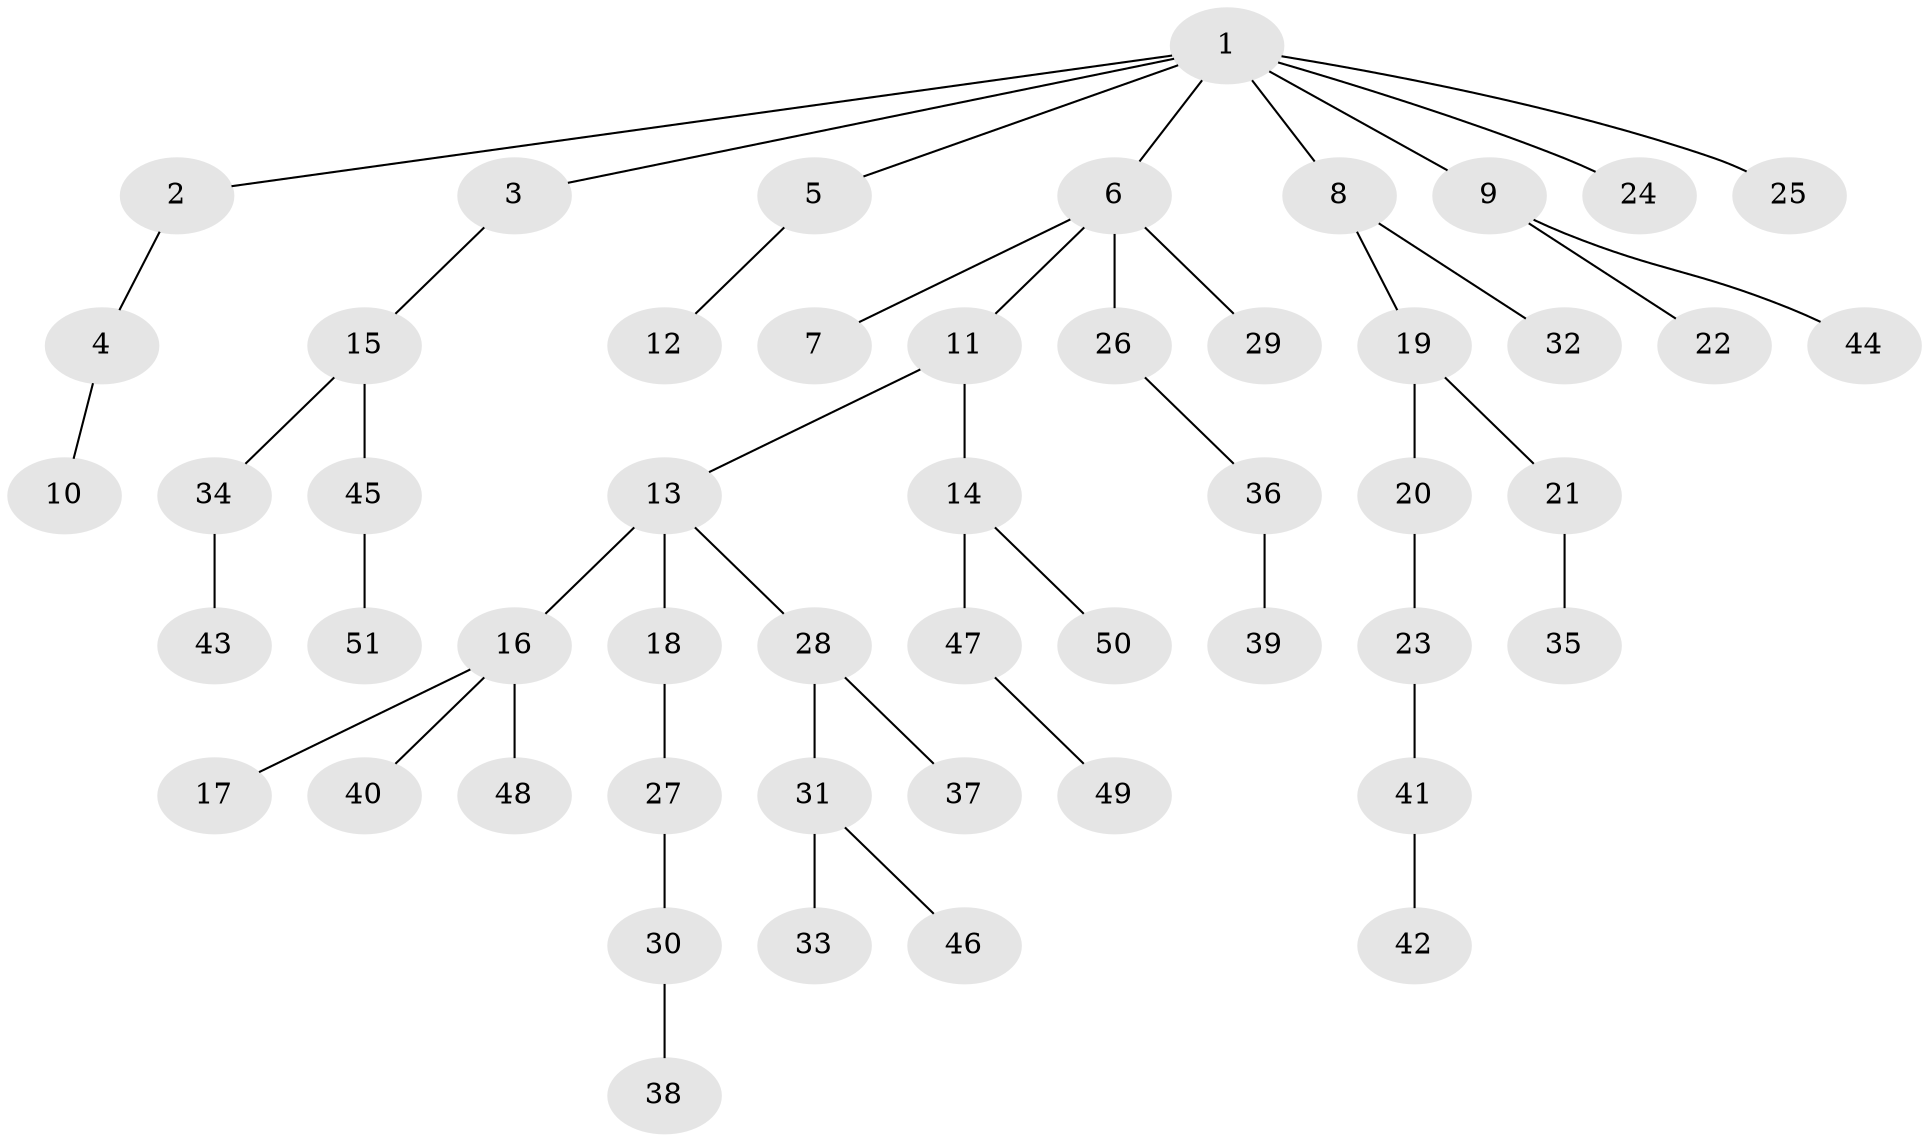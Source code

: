 // original degree distribution, {9: 0.007874015748031496, 4: 0.08661417322834646, 3: 0.11811023622047244, 2: 0.2125984251968504, 5: 0.023622047244094488, 1: 0.5275590551181102, 6: 0.023622047244094488}
// Generated by graph-tools (version 1.1) at 2025/52/03/04/25 22:52:01]
// undirected, 51 vertices, 50 edges
graph export_dot {
  node [color=gray90,style=filled];
  1;
  2;
  3;
  4;
  5;
  6;
  7;
  8;
  9;
  10;
  11;
  12;
  13;
  14;
  15;
  16;
  17;
  18;
  19;
  20;
  21;
  22;
  23;
  24;
  25;
  26;
  27;
  28;
  29;
  30;
  31;
  32;
  33;
  34;
  35;
  36;
  37;
  38;
  39;
  40;
  41;
  42;
  43;
  44;
  45;
  46;
  47;
  48;
  49;
  50;
  51;
  1 -- 2 [weight=1.0];
  1 -- 3 [weight=1.0];
  1 -- 5 [weight=1.0];
  1 -- 6 [weight=1.0];
  1 -- 8 [weight=1.0];
  1 -- 9 [weight=1.0];
  1 -- 24 [weight=1.0];
  1 -- 25 [weight=1.0];
  2 -- 4 [weight=1.0];
  3 -- 15 [weight=1.0];
  4 -- 10 [weight=1.0];
  5 -- 12 [weight=1.0];
  6 -- 7 [weight=1.0];
  6 -- 11 [weight=1.0];
  6 -- 26 [weight=1.0];
  6 -- 29 [weight=1.0];
  8 -- 19 [weight=1.0];
  8 -- 32 [weight=1.0];
  9 -- 22 [weight=1.0];
  9 -- 44 [weight=1.0];
  11 -- 13 [weight=1.0];
  11 -- 14 [weight=1.0];
  13 -- 16 [weight=2.0];
  13 -- 18 [weight=1.0];
  13 -- 28 [weight=1.0];
  14 -- 47 [weight=1.0];
  14 -- 50 [weight=1.0];
  15 -- 34 [weight=1.0];
  15 -- 45 [weight=1.0];
  16 -- 17 [weight=1.0];
  16 -- 40 [weight=1.0];
  16 -- 48 [weight=1.0];
  18 -- 27 [weight=1.0];
  19 -- 20 [weight=1.0];
  19 -- 21 [weight=2.0];
  20 -- 23 [weight=1.0];
  21 -- 35 [weight=1.0];
  23 -- 41 [weight=1.0];
  26 -- 36 [weight=1.0];
  27 -- 30 [weight=3.0];
  28 -- 31 [weight=1.0];
  28 -- 37 [weight=1.0];
  30 -- 38 [weight=1.0];
  31 -- 33 [weight=1.0];
  31 -- 46 [weight=1.0];
  34 -- 43 [weight=3.0];
  36 -- 39 [weight=2.0];
  41 -- 42 [weight=3.0];
  45 -- 51 [weight=1.0];
  47 -- 49 [weight=1.0];
}
